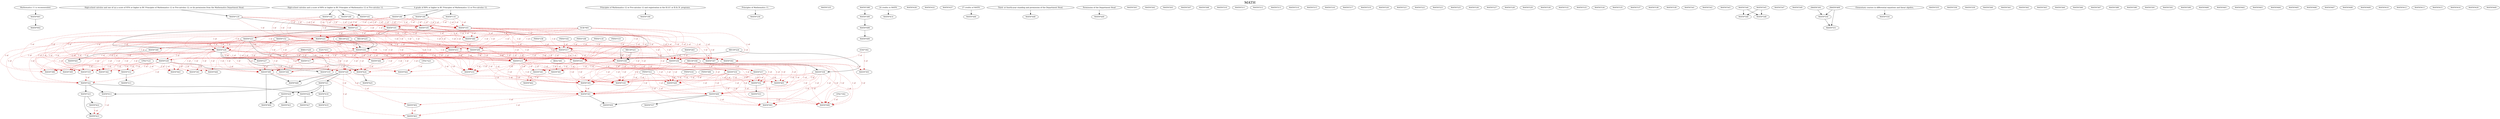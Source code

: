 digraph MATH {
labelloc = "t";
label = "MATH"
fontsize = 27;
"Mathematics 11 is recommended." -> "MATH*001" [style=solid]
"MATH*001" -> "MATH*002" [style=solid]
"High-school calculus and a score of 80% or higher in BC Principles of Mathematics 12 or Pre-calculus 12." -> "MATH*100" [style=solid]
"MATH*100" -> "MATH*101" [style=dashed] [label="1 of", fontcolor=firebrick4] [color=red3]
"MATH*102" -> "MATH*101" [style=dashed] [label="1 of", fontcolor=firebrick4] [color=red3]
"MATH*104" -> "MATH*101" [style=dashed] [label="1 of", fontcolor=firebrick4] [color=red3]
"MATH*110" -> "MATH*101" [style=dashed] [label="1 of", fontcolor=firebrick4] [color=red3]
"MATH*120" -> "MATH*101" [style=dashed] [label="1 of", fontcolor=firebrick4] [color=red3]
"MATH*180" -> "MATH*101" [style=dashed] [label="1 of", fontcolor=firebrick4] [color=red3]
"MATH*184" -> "MATH*101" [style=dashed] [label="1 of", fontcolor=firebrick4] [color=red3]
"High-school calculus and a score of 80% or higher in BC Principles of Mathematics 12 or Pre-calculus 12." -> "MATH*102" [style=solid]
"MATH*100" -> "MATH*103" [style=dashed] [label="1 of", fontcolor=firebrick4] [color=red3]
"MATH*102" -> "MATH*103" [style=dashed] [label="1 of", fontcolor=firebrick4] [color=red3]
"MATH*104" -> "MATH*103" [style=dashed] [label="1 of", fontcolor=firebrick4] [color=red3]
"MATH*110" -> "MATH*103" [style=dashed] [label="1 of", fontcolor=firebrick4] [color=red3]
"MATH*120" -> "MATH*103" [style=dashed] [label="1 of", fontcolor=firebrick4] [color=red3]
"MATH*180" -> "MATH*103" [style=dashed] [label="1 of", fontcolor=firebrick4] [color=red3]
"MATH*184" -> "MATH*103" [style=dashed] [label="1 of", fontcolor=firebrick4] [color=red3]
"High-school calculus and a score of 80% or higher in BC Principles of Mathematics 12 or Pre-calculus 12." -> "MATH*104" [style=solid]
"MATH*100" -> "MATH*105" [style=dashed] [label="1 of", fontcolor=firebrick4] [color=red3]
"MATH*102" -> "MATH*105" [style=dashed] [label="1 of", fontcolor=firebrick4] [color=red3]
"MATH*104" -> "MATH*105" [style=dashed] [label="1 of", fontcolor=firebrick4] [color=red3]
"MATH*110" -> "MATH*105" [style=dashed] [label="1 of", fontcolor=firebrick4] [color=red3]
"MATH*120" -> "MATH*105" [style=dashed] [label="1 of", fontcolor=firebrick4] [color=red3]
"MATH*180" -> "MATH*105" [style=dashed] [label="1 of", fontcolor=firebrick4] [color=red3]
"MATH*184" -> "MATH*105" [style=dashed] [label="1 of", fontcolor=firebrick4] [color=red3]
"A grade of 80% or higher in BC Principles of Mathematics 12 or Pre-calculus 12." -> "MATH*110" [style=solid]
"High-school calculus and one of (a) a score of 95% or higher in BC Principles of Mathematics 12 or Pre-calculus 12; or (b) permission from the Mathematics Department Head." -> "MATH*120" [style=solid]
"MATH*120" -> "MATH*121" [style=solid]
"MATH*100" -> "MATH*121" [style=dashed] [label="1 of", fontcolor=firebrick4] [color=red3]
"MATH*102" -> "MATH*121" [style=dashed] [label="1 of", fontcolor=firebrick4] [color=red3]
"MATH*104" -> "MATH*121" [style=dashed] [label="1 of", fontcolor=firebrick4] [color=red3]
"MATH*180" -> "MATH*121" [style=dashed] [label="1 of", fontcolor=firebrick4] [color=red3]
"MATH*184" -> "MATH*121" [style=dashed] [label="1 of", fontcolor=firebrick4] [color=red3]
"MATH*152"
"A grade of 80% or higher in BC Principles of Mathematics 12 or Pre-calculus 12." -> "MATH*180" [style=solid]
"A grade of 80% or higher in BC Principles of Mathematics 12 or Pre-calculus 12." -> "MATH*184" [style=solid]
"Principles of Mathematics 12 or Pre-calculus 12 and registration in the B.S.F. or B.Sc.N. programs." -> "MATH*190" [style=solid]
"MATH*101" -> "MATH*200" [style=dashed] [label="1 of", fontcolor=firebrick4] [color=red3]
"MATH*103" -> "MATH*200" [style=dashed] [label="1 of", fontcolor=firebrick4] [color=red3]
"MATH*105" -> "MATH*200" [style=dashed] [label="1 of", fontcolor=firebrick4] [color=red3]
"MATH*121" -> "MATH*200" [style=dashed] [label="1 of", fontcolor=firebrick4] [color=red3]
"SCIE*001" -> "MATH*200" [style=dashed] [label="1 of", fontcolor=firebrick4] [color=red3]
"MATH*101" -> "MATH*210" [style=dashed] [label="1 of", fontcolor=firebrick4] [color=red3]
"MATH*103" -> "MATH*210" [style=dashed] [label="1 of", fontcolor=firebrick4] [color=red3]
"MATH*105" -> "MATH*210" [style=dashed] [label="1 of", fontcolor=firebrick4] [color=red3]
"MATH*121" -> "MATH*210" [style=dashed] [label="1 of", fontcolor=firebrick4] [color=red3]
"MATH*215" -> "MATH*210" [style=dashed] [label="1 of", fontcolor=firebrick4] [color=red3]
"MATH*255" -> "MATH*210" [style=dashed] [label="1 of", fontcolor=firebrick4] [color=red3]
"MATH*256" -> "MATH*210" [style=dashed] [label="1 of", fontcolor=firebrick4] [color=red3]
"MATH*258" -> "MATH*210" [style=dashed] [label="1 of", fontcolor=firebrick4] [color=red3]
"MATH*152" -> "MATH*210" [style=dashed] [label="1 of", fontcolor=firebrick4] [color=red3]
"MATH*221" -> "MATH*210" [style=dashed] [label="1 of", fontcolor=firebrick4] [color=red3]
"MATH*223" -> "MATH*210" [style=dashed] [label="1 of", fontcolor=firebrick4] [color=red3]
"MATH*101" -> "MATH*215" [style=dashed] [label="1 of", fontcolor=firebrick4] [color=red3]
"MATH*103" -> "MATH*215" [style=dashed] [label="1 of", fontcolor=firebrick4] [color=red3]
"MATH*105" -> "MATH*215" [style=dashed] [label="1 of", fontcolor=firebrick4] [color=red3]
"MATH*121" -> "MATH*215" [style=dashed] [label="1 of", fontcolor=firebrick4] [color=red3]
"SCIE*001" -> "MATH*215" [style=dashed] [label="1 of", fontcolor=firebrick4] [color=red3]
"MATH*152" -> "MATH*215" [style=dashed] [label="1 of", fontcolor=firebrick4] [color=red3]
"MATH*221" -> "MATH*215" [style=dashed] [label="1 of", fontcolor=firebrick4] [color=red3]
"MATH*200" -> "MATH*215" [style=dashed] [label="1 of", fontcolor=firebrick4] [color=red3]
"MATH*217" -> "MATH*215" [style=dashed] [label="1 of", fontcolor=firebrick4] [color=red3]
"MATH*226" -> "MATH*215" [style=dashed] [label="1 of", fontcolor=firebrick4] [color=red3]
"MATH*253" -> "MATH*215" [style=dashed] [label="1 of", fontcolor=firebrick4] [color=red3]
"MATH*254" -> "MATH*215" [style=dashed] [label="1 of", fontcolor=firebrick4] [color=red3]
"PHYS*102" -> "MATH*217" [style=dashed] [label="1 of", fontcolor=firebrick4] [color=red3]
"PHYS*108" -> "MATH*217" [style=dashed] [label="1 of", fontcolor=firebrick4] [color=red3]
"PHYS*118" -> "MATH*217" [style=dashed] [label="1 of", fontcolor=firebrick4] [color=red3]
"PHYS*153" -> "MATH*217" [style=dashed] [label="1 of", fontcolor=firebrick4] [color=red3]
"PHYS*158" -> "MATH*217" [style=dashed] [label="1 of", fontcolor=firebrick4] [color=red3]
"SCIE*001" -> "MATH*217" [style=dashed] [label="1 of", fontcolor=firebrick4] [color=red3]
"MATH*101" -> "MATH*217" [style=dashed] [label="1 of", fontcolor=firebrick4] [color=red3]
"MATH*103" -> "MATH*217" [style=dashed] [label="1 of", fontcolor=firebrick4] [color=red3]
"MATH*105" -> "MATH*217" [style=dashed] [label="1 of", fontcolor=firebrick4] [color=red3]
"MATH*121" -> "MATH*217" [style=dashed] [label="1 of", fontcolor=firebrick4] [color=red3]
"MATH*152" -> "MATH*217" [style=dashed] [label="1 of", fontcolor=firebrick4] [color=red3]
"MATH*221" -> "MATH*217" [style=dashed] [label="1 of", fontcolor=firebrick4] [color=red3]
"MATH*223" -> "MATH*217" [style=dashed] [label="1 of", fontcolor=firebrick4] [color=red3]
"MATH*101" -> "MATH*220" [style=dashed] [label="1 of", fontcolor=firebrick4] [color=red3]
"MATH*103" -> "MATH*220" [style=dashed] [label="1 of", fontcolor=firebrick4] [color=red3]
"MATH*105" -> "MATH*220" [style=dashed] [label="1 of", fontcolor=firebrick4] [color=red3]
"SCIE*001" -> "MATH*220" [style=dashed] [label="1 of", fontcolor=firebrick4] [color=red3]
"MATH*121" -> "MATH*220" [style=dashed] [label="1 of", fontcolor=firebrick4] [color=red3]
"MATH*200" -> "MATH*220" [style=dashed] [label="1 of", fontcolor=firebrick4] [color=red3]
"MATH*217" -> "MATH*220" [style=dashed] [label="1 of", fontcolor=firebrick4] [color=red3]
"MATH*226" -> "MATH*220" [style=dashed] [label="1 of", fontcolor=firebrick4] [color=red3]
"MATH*253" -> "MATH*220" [style=dashed] [label="1 of", fontcolor=firebrick4] [color=red3]
"MATH*254" -> "MATH*220" [style=dashed] [label="1 of", fontcolor=firebrick4] [color=red3]
"MATH*100" -> "MATH*221" [style=dashed] [label="1 of", fontcolor=firebrick4] [color=red3]
"MATH*102" -> "MATH*221" [style=dashed] [label="1 of", fontcolor=firebrick4] [color=red3]
"MATH*104" -> "MATH*221" [style=dashed] [label="1 of", fontcolor=firebrick4] [color=red3]
"MATH*110" -> "MATH*221" [style=dashed] [label="1 of", fontcolor=firebrick4] [color=red3]
"MATH*120" -> "MATH*221" [style=dashed] [label="1 of", fontcolor=firebrick4] [color=red3]
"MATH*180" -> "MATH*221" [style=dashed] [label="1 of", fontcolor=firebrick4] [color=red3]
"MATH*184" -> "MATH*221" [style=dashed] [label="1 of", fontcolor=firebrick4] [color=red3]
"MATH*101" -> "MATH*221" [style=dashed] [label="1 of", fontcolor=firebrick4] [color=red3]
"MATH*103" -> "MATH*221" [style=dashed] [label="1 of", fontcolor=firebrick4] [color=red3]
"MATH*105" -> "MATH*221" [style=dashed] [label="1 of", fontcolor=firebrick4] [color=red3]
"MATH*121" -> "MATH*221" [style=dashed] [label="1 of", fontcolor=firebrick4] [color=red3]
"SCIE*001" -> "MATH*221" [style=dashed] [label="1 of", fontcolor=firebrick4] [color=red3]
"MATH*121" -> "MATH*223" [style=solid]
"MATH*101" -> "MATH*223" [style=dashed] [label="1 of", fontcolor=firebrick4] [color=red3]
"MATH*103" -> "MATH*223" [style=dashed] [label="1 of", fontcolor=firebrick4] [color=red3]
"MATH*105" -> "MATH*223" [style=dashed] [label="1 of", fontcolor=firebrick4] [color=red3]
"SCIE*001" -> "MATH*223" [style=dashed] [label="1 of", fontcolor=firebrick4] [color=red3]
"MATH*121" -> "MATH*226" [style=solid]
"MATH*101" -> "MATH*226" [style=dashed] [label="1 of", fontcolor=firebrick4] [color=red3]
"MATH*103" -> "MATH*226" [style=dashed] [label="1 of", fontcolor=firebrick4] [color=red3]
"MATH*105" -> "MATH*226" [style=dashed] [label="1 of", fontcolor=firebrick4] [color=red3]
"MATH*152" -> "MATH*226" [style=dashed] [label="1 of", fontcolor=firebrick4] [color=red3]
"MATH*221" -> "MATH*226" [style=dashed] [label="1 of", fontcolor=firebrick4] [color=red3]
"MATH*223" -> "MATH*226" [style=dashed] [label="1 of", fontcolor=firebrick4] [color=red3]
"MATH*226" -> "MATH*227" [style=solid]
"Principles of Mathematics 11." -> "MATH*230" [style=solid]
"MATH*101" -> "MATH*253" [style=dashed] [label="1 of", fontcolor=firebrick4] [color=red3]
"MATH*103" -> "MATH*253" [style=dashed] [label="1 of", fontcolor=firebrick4] [color=red3]
"MATH*105" -> "MATH*253" [style=dashed] [label="1 of", fontcolor=firebrick4] [color=red3]
"MATH*121" -> "MATH*253" [style=dashed] [label="1 of", fontcolor=firebrick4] [color=red3]
"SCIE*001" -> "MATH*253" [style=dashed] [label="1 of", fontcolor=firebrick4] [color=red3]
"MATH*101" -> "MATH*254" [style=solid]
"MATH*152" -> "MATH*254" [style=dashed] [label="1 of", fontcolor=firebrick4] [color=red3]
"MATH*221" -> "MATH*254" [style=dashed] [label="1 of", fontcolor=firebrick4] [color=red3]
"MECH*222" -> "MATH*254"
"MECH*225" -> "MATH*254"
"MATH*101" -> "MATH*255" [style=dashed] [label="1 of", fontcolor=firebrick4] [color=red3]
"MATH*103" -> "MATH*255" [style=dashed] [label="1 of", fontcolor=firebrick4] [color=red3]
"MATH*105" -> "MATH*255" [style=dashed] [label="1 of", fontcolor=firebrick4] [color=red3]
"MATH*121" -> "MATH*255" [style=dashed] [label="1 of", fontcolor=firebrick4] [color=red3]
"SCIE*001" -> "MATH*255" [style=dashed] [label="1 of", fontcolor=firebrick4] [color=red3]
"MATH*152" -> "MATH*255" [style=dashed] [label="1 of", fontcolor=firebrick4] [color=red3]
"MATH*221" -> "MATH*255" [style=dashed] [label="1 of", fontcolor=firebrick4] [color=red3]
"MATH*200" -> "MATH*255" [style=dashed] [label="1 of", fontcolor=firebrick4] [color=red3]
"MATH*217" -> "MATH*255" [style=dashed] [label="1 of", fontcolor=firebrick4] [color=red3]
"MATH*226" -> "MATH*255" [style=dashed] [label="1 of", fontcolor=firebrick4] [color=red3]
"MATH*253" -> "MATH*255" [style=dashed] [label="1 of", fontcolor=firebrick4] [color=red3]
"MATH*254" -> "MATH*255" [style=dashed] [label="1 of", fontcolor=firebrick4] [color=red3]
"MATH*101" -> "MATH*256" [style=dashed] [label="1 of", fontcolor=firebrick4] [color=red3]
"MATH*103" -> "MATH*256" [style=dashed] [label="1 of", fontcolor=firebrick4] [color=red3]
"MATH*105" -> "MATH*256" [style=dashed] [label="1 of", fontcolor=firebrick4] [color=red3]
"MATH*121" -> "MATH*256" [style=dashed] [label="1 of", fontcolor=firebrick4] [color=red3]
"SCIE*001" -> "MATH*256" [style=dashed] [label="1 of", fontcolor=firebrick4] [color=red3]
"MATH*152" -> "MATH*256" [style=dashed] [label="1 of", fontcolor=firebrick4] [color=red3]
"MATH*221" -> "MATH*256" [style=dashed] [label="1 of", fontcolor=firebrick4] [color=red3]
"MATH*200" -> "MATH*256" [style=dashed] [label="1 of", fontcolor=firebrick4] [color=red3]
"MATH*217" -> "MATH*256" [style=dashed] [label="1 of", fontcolor=firebrick4] [color=red3]
"MATH*226" -> "MATH*256" [style=dashed] [label="1 of", fontcolor=firebrick4] [color=red3]
"MATH*253" -> "MATH*256" [style=dashed] [label="1 of", fontcolor=firebrick4] [color=red3]
"MATH*263" -> "MATH*256" [style=dashed] [label="1 of", fontcolor=firebrick4] [color=red3]
"MATH*215" -> "MATH*257" [style=dashed] [label="1 of", fontcolor=firebrick4] [color=red3]
"MATH*255" -> "MATH*257" [style=dashed] [label="1 of", fontcolor=firebrick4] [color=red3]
"MATH*256" -> "MATH*257" [style=dashed] [label="1 of", fontcolor=firebrick4] [color=red3]
"MATH*258" -> "MATH*257" [style=dashed] [label="1 of", fontcolor=firebrick4] [color=red3]
"MATH*101" -> "MATH*258" [style=solid]
"MATH*152" -> "MATH*258" [style=dashed] [label="1 of", fontcolor=firebrick4] [color=red3]
"MATH*221" -> "MATH*258" [style=dashed] [label="1 of", fontcolor=firebrick4] [color=red3]
"MECH*221" -> "MATH*258"
"MECH*224" -> "MATH*258"
"MATH*200" -> "MATH*264" [style=dashed] [label="1 of", fontcolor=firebrick4] [color=red3]
"MATH*217" -> "MATH*264" [style=dashed] [label="1 of", fontcolor=firebrick4] [color=red3]
"MATH*226" -> "MATH*264" [style=dashed] [label="1 of", fontcolor=firebrick4] [color=red3]
"MATH*253" -> "MATH*264" [style=dashed] [label="1 of", fontcolor=firebrick4] [color=red3]
"BMEG*220" -> "MATH*264" [style=dashed] [label="1 of", fontcolor=firebrick4] [color=red3]
"ELEC*211" -> "MATH*264" [style=dashed] [label="1 of", fontcolor=firebrick4] [color=red3]
"MATH*200" -> "MATH*300" [style=dashed] [label="1 of", fontcolor=firebrick4] [color=red3]
"MATH*217" -> "MATH*300" [style=dashed] [label="1 of", fontcolor=firebrick4] [color=red3]
"MATH*226" -> "MATH*300" [style=dashed] [label="1 of", fontcolor=firebrick4] [color=red3]
"MATH*253" -> "MATH*300" [style=dashed] [label="1 of", fontcolor=firebrick4] [color=red3]
"MATH*227" -> "MATH*300" [style=dashed] [label="1 of", fontcolor=firebrick4] [color=red3]
"MATH*254" -> "MATH*300" [style=dashed] [label="1 of", fontcolor=firebrick4] [color=red3]
"MATH*317" -> "MATH*300" [style=dashed] [label="1 of", fontcolor=firebrick4] [color=red3]
"MATH*300" -> "MATH*301" [style=dashed] [label="1 of", fontcolor=firebrick4] [color=red3]
"MATH*305" -> "MATH*301" [style=dashed] [label="1 of", fontcolor=firebrick4] [color=red3]
"MATH*215" -> "MATH*301" [style=dashed] [label="1 of", fontcolor=firebrick4] [color=red3]
"MATH*255" -> "MATH*301" [style=dashed] [label="1 of", fontcolor=firebrick4] [color=red3]
"MATH*256" -> "MATH*301" [style=dashed] [label="1 of", fontcolor=firebrick4] [color=red3]
"MATH*257" -> "MATH*301" [style=dashed] [label="1 of", fontcolor=firebrick4] [color=red3]
"MATH*316" -> "MATH*301" [style=dashed] [label="1 of", fontcolor=firebrick4] [color=red3]
"MATH*358" -> "MATH*301" [style=dashed] [label="1 of", fontcolor=firebrick4] [color=red3]
"MECH*358" -> "MATH*301" [style=dashed] [label="1 of", fontcolor=firebrick4] [color=red3]
"PHYS*312" -> "MATH*301" [style=dashed] [label="1 of", fontcolor=firebrick4] [color=red3]
"MATH*200" -> "MATH*302" [style=dashed] [label="1 of", fontcolor=firebrick4] [color=red3]
"MATH*217" -> "MATH*302" [style=dashed] [label="1 of", fontcolor=firebrick4] [color=red3]
"MATH*226" -> "MATH*302" [style=dashed] [label="1 of", fontcolor=firebrick4] [color=red3]
"MATH*253" -> "MATH*302" [style=dashed] [label="1 of", fontcolor=firebrick4] [color=red3]
"STAT*302" -> "MATH*302" [style=dashed] [label="1 of", fontcolor=firebrick4] [color=red3]
"MATH*302" -> "MATH*303" [style=dashed] [label="1 of", fontcolor=firebrick4] [color=red3]
"STAT*302" -> "MATH*303" [style=dashed] [label="1 of", fontcolor=firebrick4] [color=red3]
"MATH*200" -> "MATH*305" [style=dashed] [label="1 of", fontcolor=firebrick4] [color=red3]
"MATH*217" -> "MATH*305" [style=dashed] [label="1 of", fontcolor=firebrick4] [color=red3]
"MATH*226" -> "MATH*305" [style=dashed] [label="1 of", fontcolor=firebrick4] [color=red3]
"MATH*253" -> "MATH*305" [style=dashed] [label="1 of", fontcolor=firebrick4] [color=red3]
"MATH*254" -> "MATH*305" [style=dashed] [label="1 of", fontcolor=firebrick4] [color=red3]
"MATH*215" -> "MATH*305" [style=dashed] [label="1 of", fontcolor=firebrick4] [color=red3]
"MATH*255" -> "MATH*305" [style=dashed] [label="1 of", fontcolor=firebrick4] [color=red3]
"MATH*256" -> "MATH*305" [style=dashed] [label="1 of", fontcolor=firebrick4] [color=red3]
"MATH*257" -> "MATH*305" [style=dashed] [label="1 of", fontcolor=firebrick4] [color=red3]
"MATH*316" -> "MATH*305" [style=dashed] [label="1 of", fontcolor=firebrick4] [color=red3]
"MATH*358" -> "MATH*305" [style=dashed] [label="1 of", fontcolor=firebrick4] [color=red3]
"MECH*358" -> "MATH*305" [style=dashed] [label="1 of", fontcolor=firebrick4] [color=red3]
"PHYS*312" -> "MATH*305" [style=dashed] [label="1 of", fontcolor=firebrick4] [color=red3]
"MATH*152" -> "MATH*307" [style=dashed] [label="1 of", fontcolor=firebrick4] [color=red3]
"MATH*221" -> "MATH*307" [style=dashed] [label="1 of", fontcolor=firebrick4] [color=red3]
"MATH*223" -> "MATH*307" [style=dashed] [label="1 of", fontcolor=firebrick4] [color=red3]
"MATH*200" -> "MATH*307" [style=dashed] [label="1 of", fontcolor=firebrick4] [color=red3]
"MATH*217" -> "MATH*307" [style=dashed] [label="1 of", fontcolor=firebrick4] [color=red3]
"MATH*226" -> "MATH*307" [style=dashed] [label="1 of", fontcolor=firebrick4] [color=red3]
"MATH*253" -> "MATH*307" [style=dashed] [label="1 of", fontcolor=firebrick4] [color=red3]
"MATH*254" -> "MATH*307" [style=dashed] [label="1 of", fontcolor=firebrick4] [color=red3]
"MATH*152" -> "MATH*308" [style=dashed] [label="1 of", fontcolor=firebrick4] [color=red3]
"MATH*221" -> "MATH*308" [style=dashed] [label="1 of", fontcolor=firebrick4] [color=red3]
"MATH*220" -> "MATH*308" [style=dashed] [label="1 of", fontcolor=firebrick4] [color=red3]
"MATH*226" -> "MATH*308" [style=dashed] [label="1 of", fontcolor=firebrick4] [color=red3]
"MATH*223" -> "MATH*308" [style=dashed] [label="1 of", fontcolor=firebrick4] [color=red3]
"MATH*152" -> "MATH*309" [style=dashed] [label="1 of", fontcolor=firebrick4] [color=red3]
"MATH*221" -> "MATH*309" [style=dashed] [label="1 of", fontcolor=firebrick4] [color=red3]
"MATH*220" -> "MATH*309" [style=dashed] [label="1 of", fontcolor=firebrick4] [color=red3]
"MATH*226" -> "MATH*309" [style=dashed] [label="1 of", fontcolor=firebrick4] [color=red3]
"MATH*223" -> "MATH*309" [style=dashed] [label="1 of", fontcolor=firebrick4] [color=red3]
"MATH*152" -> "MATH*310" [style=dashed] [label="1 of", fontcolor=firebrick4] [color=red3]
"MATH*221" -> "MATH*310" [style=dashed] [label="1 of", fontcolor=firebrick4] [color=red3]
"MATH*220" -> "MATH*310" [style=dashed] [label="1 of", fontcolor=firebrick4] [color=red3]
"MATH*226" -> "MATH*310" [style=dashed] [label="1 of", fontcolor=firebrick4] [color=red3]
"CPSC*121" -> "MATH*310" [style=dashed] [label="1 of", fontcolor=firebrick4] [color=red3]
"MATH*220" -> "MATH*312" [style=dashed] [label="1 of", fontcolor=firebrick4] [color=red3]
"MATH*223" -> "MATH*312" [style=dashed] [label="1 of", fontcolor=firebrick4] [color=red3]
"MATH*226" -> "MATH*312" [style=dashed] [label="1 of", fontcolor=firebrick4] [color=red3]
"CPSC*121" -> "MATH*312" [style=dashed] [label="1 of", fontcolor=firebrick4] [color=red3]
"MATH*312" -> "MATH*313" [style=solid]
"MATH*215" -> "MATH*316" [style=dashed] [label="1 of", fontcolor=firebrick4] [color=red3]
"MATH*255" -> "MATH*316" [style=dashed] [label="1 of", fontcolor=firebrick4] [color=red3]
"MATH*256" -> "MATH*316" [style=dashed] [label="1 of", fontcolor=firebrick4] [color=red3]
"MATH*258" -> "MATH*316" [style=dashed] [label="1 of", fontcolor=firebrick4] [color=red3]
"MATH*200" -> "MATH*317" [style=dashed] [label="1 of", fontcolor=firebrick4] [color=red3]
"MATH*226" -> "MATH*317" [style=dashed] [label="1 of", fontcolor=firebrick4] [color=red3]
"MATH*253" -> "MATH*317" [style=dashed] [label="1 of", fontcolor=firebrick4] [color=red3]
"MATH*152" -> "MATH*317" [style=dashed] [label="1 of", fontcolor=firebrick4] [color=red3]
"MATH*221" -> "MATH*317" [style=dashed] [label="1 of", fontcolor=firebrick4] [color=red3]
"MATH*223" -> "MATH*317" [style=dashed] [label="1 of", fontcolor=firebrick4] [color=red3]
"MATH*152" -> "MATH*318" [style=dashed] [label="1 of", fontcolor=firebrick4] [color=red3]
"MATH*221" -> "MATH*318" [style=dashed] [label="1 of", fontcolor=firebrick4] [color=red3]
"MATH*223" -> "MATH*318" [style=dashed] [label="1 of", fontcolor=firebrick4] [color=red3]
"MATH*215" -> "MATH*318" [style=dashed] [label="1 of", fontcolor=firebrick4] [color=red3]
"MATH*255" -> "MATH*318" [style=dashed] [label="1 of", fontcolor=firebrick4] [color=red3]
"MATH*256" -> "MATH*318" [style=dashed] [label="1 of", fontcolor=firebrick4] [color=red3]
"MATH*257" -> "MATH*318" [style=dashed] [label="1 of", fontcolor=firebrick4] [color=red3]
"MATH*316" -> "MATH*318" [style=dashed] [label="1 of", fontcolor=firebrick4] [color=red3]
"MATH*358" -> "MATH*318" [style=dashed] [label="1 of", fontcolor=firebrick4] [color=red3]
"MECH*358" -> "MATH*318" [style=dashed] [label="1 of", fontcolor=firebrick4] [color=red3]
"PHYS*312" -> "MATH*318" [style=dashed] [label="1 of", fontcolor=firebrick4] [color=red3]
"MATH*220" -> "MATH*319" [style=solid]
"MATH*223" -> "MATH*319" [style=dashed] [label="1 of", fontcolor=firebrick4] [color=red3]
"MATH*226" -> "MATH*319" [style=dashed] [label="1 of", fontcolor=firebrick4] [color=red3]
"MATH*226" -> "MATH*320" [style=solid]
"MATH*200" -> "MATH*320" [style=dashed] [label="1 of", fontcolor=firebrick4] [color=red3]
"MATH*217" -> "MATH*320" [style=dashed] [label="1 of", fontcolor=firebrick4] [color=red3]
"MATH*226" -> "MATH*320" [style=dashed] [label="1 of", fontcolor=firebrick4] [color=red3]
"MATH*253" -> "MATH*320" [style=dashed] [label="1 of", fontcolor=firebrick4] [color=red3]
"MATH*254" -> "MATH*320" [style=dashed] [label="1 of", fontcolor=firebrick4] [color=red3]
"MATH*220" -> "MATH*320" [style=dashed] [label="1 of", fontcolor=firebrick4] [color=red3]
"MATH*320" -> "MATH*321" [style=solid]
"MATH*223" -> "MATH*322" [style=dashed] [label="1 of", fontcolor=firebrick4] [color=red3]
"MATH*310" -> "MATH*322" [style=dashed] [label="1 of", fontcolor=firebrick4] [color=red3]
"MATH*152" -> "MATH*322" [style=dashed] [label="1 of", fontcolor=firebrick4] [color=red3]
"MATH*221" -> "MATH*322" [style=dashed] [label="1 of", fontcolor=firebrick4] [color=red3]
"MATH*220" -> "MATH*322" [style=dashed] [label="1 of", fontcolor=firebrick4] [color=red3]
"MATH*322" -> "MATH*323" [style=solid]
"MATH*335"
"MATH*152" -> "MATH*340" [style=dashed] [label="1 of", fontcolor=firebrick4] [color=red3]
"MATH*221" -> "MATH*340" [style=dashed] [label="1 of", fontcolor=firebrick4] [color=red3]
"MATH*223" -> "MATH*340" [style=dashed] [label="1 of", fontcolor=firebrick4] [color=red3]
"MATH*220" -> "MATH*341" [style=dashed] [label="1 of", fontcolor=firebrick4] [color=red3]
"MATH*223" -> "MATH*341" [style=dashed] [label="1 of", fontcolor=firebrick4] [color=red3]
"MATH*226" -> "MATH*341" [style=dashed] [label="1 of", fontcolor=firebrick4] [color=red3]
"CPSC*121" -> "MATH*341" [style=dashed] [label="1 of", fontcolor=firebrick4] [color=red3]
"MATH*152" -> "MATH*342" [style=dashed] [label="1 of", fontcolor=firebrick4] [color=red3]
"MATH*221" -> "MATH*342" [style=dashed] [label="1 of", fontcolor=firebrick4] [color=red3]
"MATH*220" -> "MATH*342" [style=dashed] [label="1 of", fontcolor=firebrick4] [color=red3]
"MATH*226" -> "MATH*342" [style=dashed] [label="1 of", fontcolor=firebrick4] [color=red3]
"MATH*223" -> "MATH*342" [style=dashed] [label="1 of", fontcolor=firebrick4] [color=red3]
"MATH*152" -> "MATH*344" [style=dashed] [label="1 of", fontcolor=firebrick4] [color=red3]
"MATH*221" -> "MATH*344" [style=dashed] [label="1 of", fontcolor=firebrick4] [color=red3]
"MATH*220" -> "MATH*344" [style=dashed] [label="1 of", fontcolor=firebrick4] [color=red3]
"MATH*226" -> "MATH*344" [style=dashed] [label="1 of", fontcolor=firebrick4] [color=red3]
"MATH*223" -> "MATH*344" [style=dashed] [label="1 of", fontcolor=firebrick4] [color=red3]
"MATH*215" -> "MATH*345" [style=dashed] [label="1 of", fontcolor=firebrick4] [color=red3]
"MATH*255" -> "MATH*345" [style=dashed] [label="1 of", fontcolor=firebrick4] [color=red3]
"MATH*256" -> "MATH*345" [style=dashed] [label="1 of", fontcolor=firebrick4] [color=red3]
"MATH*258" -> "MATH*345" [style=dashed] [label="1 of", fontcolor=firebrick4] [color=red3]
"MECH*224" -> "MATH*358"
"MECH*358" -> "MATH*358"
"MATH*101" -> "MATH*360" [style=dashed] [label="1 of", fontcolor=firebrick4] [color=red3]
"MATH*103" -> "MATH*360" [style=dashed] [label="1 of", fontcolor=firebrick4] [color=red3]
"MATH*105" -> "MATH*360" [style=dashed] [label="1 of", fontcolor=firebrick4] [color=red3]
"MATH*121" -> "MATH*360" [style=dashed] [label="1 of", fontcolor=firebrick4] [color=red3]
"SCIE*001" -> "MATH*360" [style=dashed] [label="1 of", fontcolor=firebrick4] [color=red3]
"BIOL*301" -> "MATH*361" [style=dashed] [label="1 of", fontcolor=firebrick4] [color=red3]
"MATH*215" -> "MATH*361" [style=dashed] [label="1 of", fontcolor=firebrick4] [color=red3]
"MATH*255" -> "MATH*361" [style=dashed] [label="1 of", fontcolor=firebrick4] [color=red3]
"MATH*256" -> "MATH*361" [style=dashed] [label="1 of", fontcolor=firebrick4] [color=red3]
"MATH*258" -> "MATH*361" [style=dashed] [label="1 of", fontcolor=firebrick4] [color=red3]
"MATH*398"
"MATH*398" -> "MATH*399" [style=solid]
"MATH*300" -> "MATH*400" [style=dashed] [label="1 of", fontcolor=firebrick4] [color=red3]
"MATH*305" -> "MATH*400" [style=dashed] [label="1 of", fontcolor=firebrick4] [color=red3]
"MATH*256" -> "MATH*400" [style=dashed] [label="1 of", fontcolor=firebrick4] [color=red3]
"MATH*257" -> "MATH*400" [style=dashed] [label="1 of", fontcolor=firebrick4] [color=red3]
"MATH*316" -> "MATH*400" [style=dashed] [label="1 of", fontcolor=firebrick4] [color=red3]
"MATH*358" -> "MATH*400" [style=dashed] [label="1 of", fontcolor=firebrick4] [color=red3]
"MECH*358" -> "MATH*400" [style=dashed] [label="1 of", fontcolor=firebrick4] [color=red3]
"PHYS*312" -> "MATH*400" [style=dashed] [label="1 of", fontcolor=firebrick4] [color=red3]
"MATH*256" -> "MATH*401" [style=dashed] [label="1 of", fontcolor=firebrick4] [color=red3]
"MATH*257" -> "MATH*401" [style=dashed] [label="1 of", fontcolor=firebrick4] [color=red3]
"MATH*316" -> "MATH*401" [style=dashed] [label="1 of", fontcolor=firebrick4] [color=red3]
"MATH*358" -> "MATH*401" [style=dashed] [label="1 of", fontcolor=firebrick4] [color=red3]
"MECH*358" -> "MATH*401" [style=dashed] [label="1 of", fontcolor=firebrick4] [color=red3]
"PHYS*312" -> "MATH*401" [style=dashed] [label="1 of", fontcolor=firebrick4] [color=red3]
"MATH*400" -> "MATH*401" [style=dashed] [label="1 of", fontcolor=firebrick4] [color=red3]
"MATH*301" -> "MATH*402" [style=dashed] [label="1 of", fontcolor=firebrick4] [color=red3]
"MATH*320" -> "MATH*402" [style=dashed] [label="1 of", fontcolor=firebrick4] [color=red3]
"MATH*301" -> "MATH*403" [style=dashed] [label="1 of", fontcolor=firebrick4] [color=red3]
"MATH*320" -> "MATH*403" [style=dashed] [label="1 of", fontcolor=firebrick4] [color=red3]
"MATH*402" -> "MATH*403" [style=dashed] [label="1 of", fontcolor=firebrick4] [color=red3]
"MATH*300" -> "MATH*404" [style=solid]
"MATH*420" -> "MATH*404" [style=solid]
"MATH*256" -> "MATH*405" [style=dashed] [label="1 of", fontcolor=firebrick4] [color=red3]
"MATH*257" -> "MATH*405" [style=dashed] [label="1 of", fontcolor=firebrick4] [color=red3]
"MATH*316" -> "MATH*405" [style=dashed] [label="1 of", fontcolor=firebrick4] [color=red3]
"MATH*358" -> "MATH*405" [style=dashed] [label="1 of", fontcolor=firebrick4] [color=red3]
"MECH*358" -> "MATH*405" [style=dashed] [label="1 of", fontcolor=firebrick4] [color=red3]
"PHYS*312" -> "MATH*405" [style=dashed] [label="1 of", fontcolor=firebrick4] [color=red3]
"MATH*307" -> "MATH*406" [style=dashed] [label="1 of", fontcolor=firebrick4] [color=red3]
"CPSC*302" -> "MATH*406" [style=dashed] [label="1 of", fontcolor=firebrick4] [color=red3]
"MATH*256" -> "MATH*406" [style=dashed] [label="1 of", fontcolor=firebrick4] [color=red3]
"MATH*257" -> "MATH*406" [style=dashed] [label="1 of", fontcolor=firebrick4] [color=red3]
"MATH*316" -> "MATH*406" [style=dashed] [label="1 of", fontcolor=firebrick4] [color=red3]
"MATH*358" -> "MATH*406" [style=dashed] [label="1 of", fontcolor=firebrick4] [color=red3]
"MECH*358" -> "MATH*406" [style=dashed] [label="1 of", fontcolor=firebrick4] [color=red3]
"PHYS*312" -> "MATH*406" [style=dashed] [label="1 of", fontcolor=firebrick4] [color=red3]
"MATH*400" -> "MATH*406" [style=dashed] [label="1 of", fontcolor=firebrick4] [color=red3]
"MATH*320" -> "MATH*412"
"MATH*322" -> "MATH*412"
"24 credits in MATH." -> "MATH*414" [style=solid]
"MATH*321" -> "MATH*418" [style=solid]
"MATH*418" -> "MATH*419" [style=solid]
"MATH*321" -> "MATH*420" [style=solid]
"MATH*420" -> "MATH*421" [style=solid]
"MATH*323" -> "MATH*422" [style=solid]
"MATH*323" -> "MATH*423" [style=solid]
"MATH*412" -> "MATH*423" [style=dashed] [label="1 of", fontcolor=firebrick4] [color=red3]
"MATH*422" -> "MATH*423" [style=dashed] [label="1 of", fontcolor=firebrick4] [color=red3]
"MATH*223" -> "MATH*424" [style=solid]
"MATH*152" -> "MATH*424" [style=dashed] [label="1 of", fontcolor=firebrick4] [color=red3]
"MATH*227" -> "MATH*424" [style=dashed] [label="1 of", fontcolor=firebrick4] [color=red3]
"MATH*217" -> "MATH*424" [style=dashed] [label="1 of", fontcolor=firebrick4] [color=red3]
"MATH*254" -> "MATH*424" [style=dashed] [label="1 of", fontcolor=firebrick4] [color=red3]
"MATH*264" -> "MATH*424" [style=dashed] [label="1 of", fontcolor=firebrick4] [color=red3]
"MATH*317" -> "MATH*424" [style=dashed] [label="1 of", fontcolor=firebrick4] [color=red3]
"MATH*424" -> "MATH*425" [style=solid]
"MATH*321" -> "MATH*426"
"MATH*322" -> "MATH*426"
"MATH*426" -> "MATH*427" [style=solid]
"MATH*215" -> "MATH*428" [style=dashed] [label="1 of", fontcolor=firebrick4] [color=red3]
"MATH*255" -> "MATH*428" [style=dashed] [label="1 of", fontcolor=firebrick4] [color=red3]
"MATH*256" -> "MATH*428" [style=dashed] [label="1 of", fontcolor=firebrick4] [color=red3]
"MATH*258" -> "MATH*428" [style=dashed] [label="1 of", fontcolor=firebrick4] [color=red3]
"PHYS*216" -> "MATH*428" [style=dashed] [label="1 of", fontcolor=firebrick4] [color=red3]
"PHYS*306" -> "MATH*428" [style=dashed] [label="1 of", fontcolor=firebrick4] [color=red3]
"MATH*320" -> "MATH*428" [style=dashed] [label="1 of", fontcolor=firebrick4] [color=red3]
"MATH*430"
"MATH*432"
"MATH*437"
"MATH*300" -> "MATH*440" [style=solid]
"MATH*320" -> "MATH*440" [style=solid]
"MATH*340" -> "MATH*441" [style=solid]
"MATH*220" -> "MATH*442" [style=dashed] [label="1 of", fontcolor=firebrick4] [color=red3]
"MATH*223" -> "MATH*442" [style=dashed] [label="1 of", fontcolor=firebrick4] [color=red3]
"MATH*226" -> "MATH*442" [style=dashed] [label="1 of", fontcolor=firebrick4] [color=red3]
"CPSC*221" -> "MATH*442" [style=dashed] [label="1 of", fontcolor=firebrick4] [color=red3]
"MATH*220" -> "MATH*443" [style=dashed] [label="1 of", fontcolor=firebrick4] [color=red3]
"MATH*223" -> "MATH*443" [style=dashed] [label="1 of", fontcolor=firebrick4] [color=red3]
"MATH*226" -> "MATH*443" [style=dashed] [label="1 of", fontcolor=firebrick4] [color=red3]
"CPSC*121" -> "MATH*443" [style=dashed] [label="1 of", fontcolor=firebrick4] [color=red3]
"MATH*220" -> "MATH*444" [style=dashed] [label="1 of", fontcolor=firebrick4] [color=red3]
"MATH*226" -> "MATH*444" [style=dashed] [label="1 of", fontcolor=firebrick4] [color=red3]
"27 credits of MATH." -> "MATH*446" [style=solid]
"Third- or fourth-year standing and permission of the Department Head." -> "MATH*448" [style=solid]
"Permission of the Department Head" -> "MATH*449" [style=solid]
"MATH*301" -> "MATH*450"
"MATH*400" -> "MATH*450"
"MATH*361" -> "MATH*462" [style=dashed] [label="1 of", fontcolor=firebrick4] [color=red3]
"MATH*345" -> "MATH*462" [style=dashed] [label="1 of", fontcolor=firebrick4] [color=red3]
"MATH*399" -> "MATH*498" [style=solid]
"MATH*498" -> "MATH*499" [style=solid]
"MATH*501"
"MATH*502"
"MATH*503"
"MATH*507"
"MATH*508"
"MATH*510"
"MATH*511"
"MATH*512"
"MATH*513"
"MATH*514"
"MATH*515"
"MATH*516"
"MATH*517"
"MATH*519"
"MATH*520"
"MATH*521"
"MATH*522"
"MATH*523"
"MATH*525"
"MATH*526"
"MATH*527"
"MATH*528"
"MATH*529"
"MATH*530"
"MATH*532"
"MATH*533"
"MATH*534"
"MATH*535"
"MATH*537"
"MATH*538"
"MATH*539"
"MATH*541"
"MATH*542"
"MATH*543"
"MATH*544"
"MATH*545"
"MATH*544" -> "MATH*546"
"MATH*545" -> "MATH*546"
"MATH*547"
"MATH*544" -> "MATH*548"
"MATH*545" -> "MATH*548"
"MATH*549"
"(MATH*301" -> "MATH*550" [style=solid]
"(MATH*400" -> "MATH*550" [style=solid]
"MATH*550" -> "MATH*551" [style=solid]
"(MATH*400" -> "MATH*551" [style=solid]
"MATH*215" -> "MATH*552" [style=dashed] [label="1 of", fontcolor=firebrick4] [color=red3]
"MATH*255" -> "MATH*552" [style=dashed] [label="1 of", fontcolor=firebrick4] [color=red3]
"MATH*256" -> "MATH*552" [style=dashed] [label="1 of", fontcolor=firebrick4] [color=red3]
"MATH*257" -> "MATH*552" [style=dashed] [label="1 of", fontcolor=firebrick4] [color=red3]
"MATH*316" -> "MATH*552" [style=dashed] [label="1 of", fontcolor=firebrick4] [color=red3]
"MATH*552" -> "MATH*553" [style=solid]
"Elementary courses in differential equations and linear algebra." -> "MATH*554" [style=solid]
"MATH*555"
"MATH*556"
"MATH*400" -> "MATH*557" [style=solid]
"MATH*559"
"MATH*560"
"MATH*561"
"MATH*562"
"MATH*563"
"MATH*564"
"MATH*566"
"MATH*567"
"MATH*589"
"MATH*590"
"MATH*591"
"MATH*592"
"MATH*599"
"MATH*600"
"MATH*601"
"MATH*602"
"MATH*603"
"MATH*604"
"MATH*605"
"MATH*606"
"MATH*607"
"MATH*608"
"MATH*609"
"MATH*610"
"MATH*612"
"MATH*613"
"MATH*615"
"MATH*616"
"MATH*620"
"MATH*649"
}
